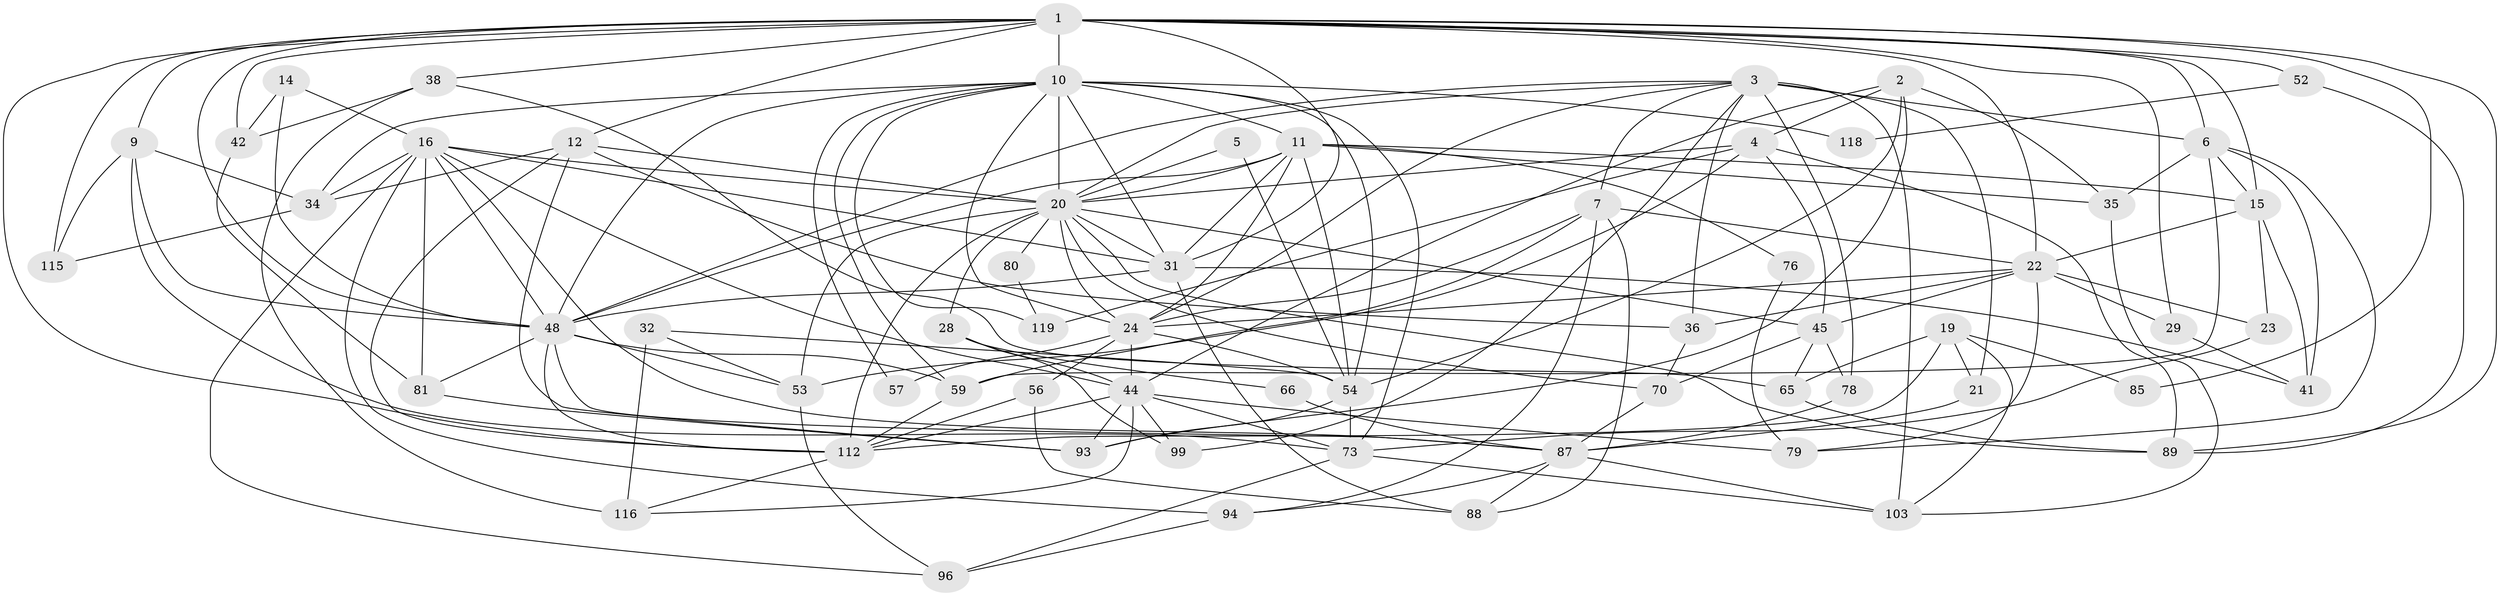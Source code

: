 // original degree distribution, {4: 0.25, 5: 0.1532258064516129, 3: 0.2903225806451613, 6: 0.08870967741935484, 2: 0.14516129032258066, 7: 0.04838709677419355, 9: 0.008064516129032258, 8: 0.016129032258064516}
// Generated by graph-tools (version 1.1) at 2025/15/03/09/25 04:15:16]
// undirected, 62 vertices, 171 edges
graph export_dot {
graph [start="1"]
  node [color=gray90,style=filled];
  1 [super="+61+69+17"];
  2 [super="+84"];
  3 [super="+33+8"];
  4 [super="+55+18+97"];
  5;
  6 [super="+108"];
  7;
  9 [super="+98+58"];
  10 [super="+27+49+82"];
  11 [super="+71+110+106"];
  12 [super="+100+64"];
  14;
  15 [super="+67"];
  16 [super="+95"];
  19 [super="+40"];
  20 [super="+25+30+51"];
  21;
  22 [super="+104+26"];
  23;
  24 [super="+37+74"];
  28;
  29 [super="+50"];
  31 [super="+91+46"];
  32;
  34 [super="+60"];
  35;
  36 [super="+92"];
  38;
  41;
  42;
  44 [super="+47"];
  45 [super="+63"];
  48 [super="+77+72"];
  52;
  53 [super="+122"];
  54 [super="+75+123"];
  56;
  57;
  59 [super="+111"];
  65;
  66;
  70 [super="+83"];
  73 [super="+107"];
  76;
  78;
  79;
  80;
  81 [super="+109"];
  85;
  87 [super="+101+114"];
  88;
  89;
  93;
  94;
  96;
  99;
  103 [super="+117"];
  112 [super="+113+120"];
  115;
  116;
  118;
  119;
  1 -- 115;
  1 -- 42;
  1 -- 112 [weight=2];
  1 -- 85;
  1 -- 89;
  1 -- 31;
  1 -- 48;
  1 -- 29;
  1 -- 10;
  1 -- 52;
  1 -- 6;
  1 -- 38;
  1 -- 9;
  1 -- 12;
  1 -- 15;
  1 -- 22;
  2 -- 35;
  2 -- 44;
  2 -- 4;
  2 -- 93;
  2 -- 54;
  3 -- 7;
  3 -- 21;
  3 -- 99;
  3 -- 20;
  3 -- 6 [weight=3];
  3 -- 103;
  3 -- 78;
  3 -- 24;
  3 -- 48;
  3 -- 36;
  4 -- 89;
  4 -- 119;
  4 -- 45;
  4 -- 20;
  4 -- 53;
  5 -- 54 [weight=2];
  5 -- 20;
  6 -- 35;
  6 -- 41;
  6 -- 59;
  6 -- 15;
  6 -- 79;
  7 -- 24;
  7 -- 88;
  7 -- 94;
  7 -- 59;
  7 -- 22;
  9 -- 48;
  9 -- 73;
  9 -- 115;
  9 -- 34;
  10 -- 73;
  10 -- 59;
  10 -- 119;
  10 -- 11 [weight=2];
  10 -- 31;
  10 -- 24;
  10 -- 34;
  10 -- 48;
  10 -- 20;
  10 -- 54;
  10 -- 118;
  10 -- 57;
  11 -- 76;
  11 -- 48 [weight=2];
  11 -- 20 [weight=2];
  11 -- 54 [weight=2];
  11 -- 15;
  11 -- 35;
  11 -- 24;
  11 -- 31;
  12 -- 112;
  12 -- 93;
  12 -- 34;
  12 -- 36;
  12 -- 20;
  14 -- 42;
  14 -- 48;
  14 -- 16;
  15 -- 22 [weight=2];
  15 -- 23;
  15 -- 41;
  16 -- 96;
  16 -- 31;
  16 -- 44;
  16 -- 81 [weight=2];
  16 -- 48;
  16 -- 20;
  16 -- 87;
  16 -- 94;
  16 -- 34 [weight=2];
  19 -- 65;
  19 -- 85;
  19 -- 112;
  19 -- 21;
  19 -- 103;
  20 -- 70;
  20 -- 28;
  20 -- 89;
  20 -- 45;
  20 -- 80;
  20 -- 112;
  20 -- 53 [weight=2];
  20 -- 31;
  20 -- 24 [weight=2];
  21 -- 87;
  22 -- 24;
  22 -- 29;
  22 -- 45;
  22 -- 36;
  22 -- 79;
  22 -- 23;
  23 -- 73;
  24 -- 57;
  24 -- 54;
  24 -- 56;
  24 -- 44;
  28 -- 44;
  28 -- 99;
  28 -- 66;
  29 -- 41;
  31 -- 88;
  31 -- 41;
  31 -- 48;
  32 -- 116;
  32 -- 54;
  32 -- 53;
  34 -- 115;
  35 -- 103;
  36 -- 70;
  38 -- 116;
  38 -- 42;
  38 -- 65;
  42 -- 81;
  44 -- 93;
  44 -- 116;
  44 -- 112;
  44 -- 99;
  44 -- 73;
  44 -- 79;
  45 -- 78;
  45 -- 65;
  45 -- 70;
  48 -- 59;
  48 -- 112;
  48 -- 53;
  48 -- 87;
  48 -- 81;
  52 -- 89;
  52 -- 118;
  53 -- 96;
  54 -- 93;
  54 -- 73;
  56 -- 88;
  56 -- 112;
  59 -- 112;
  65 -- 89;
  66 -- 87;
  70 -- 87;
  73 -- 96;
  73 -- 103;
  76 -- 79;
  78 -- 87;
  80 -- 119;
  81 -- 93;
  87 -- 94;
  87 -- 88;
  87 -- 103;
  94 -- 96;
  112 -- 116;
}
